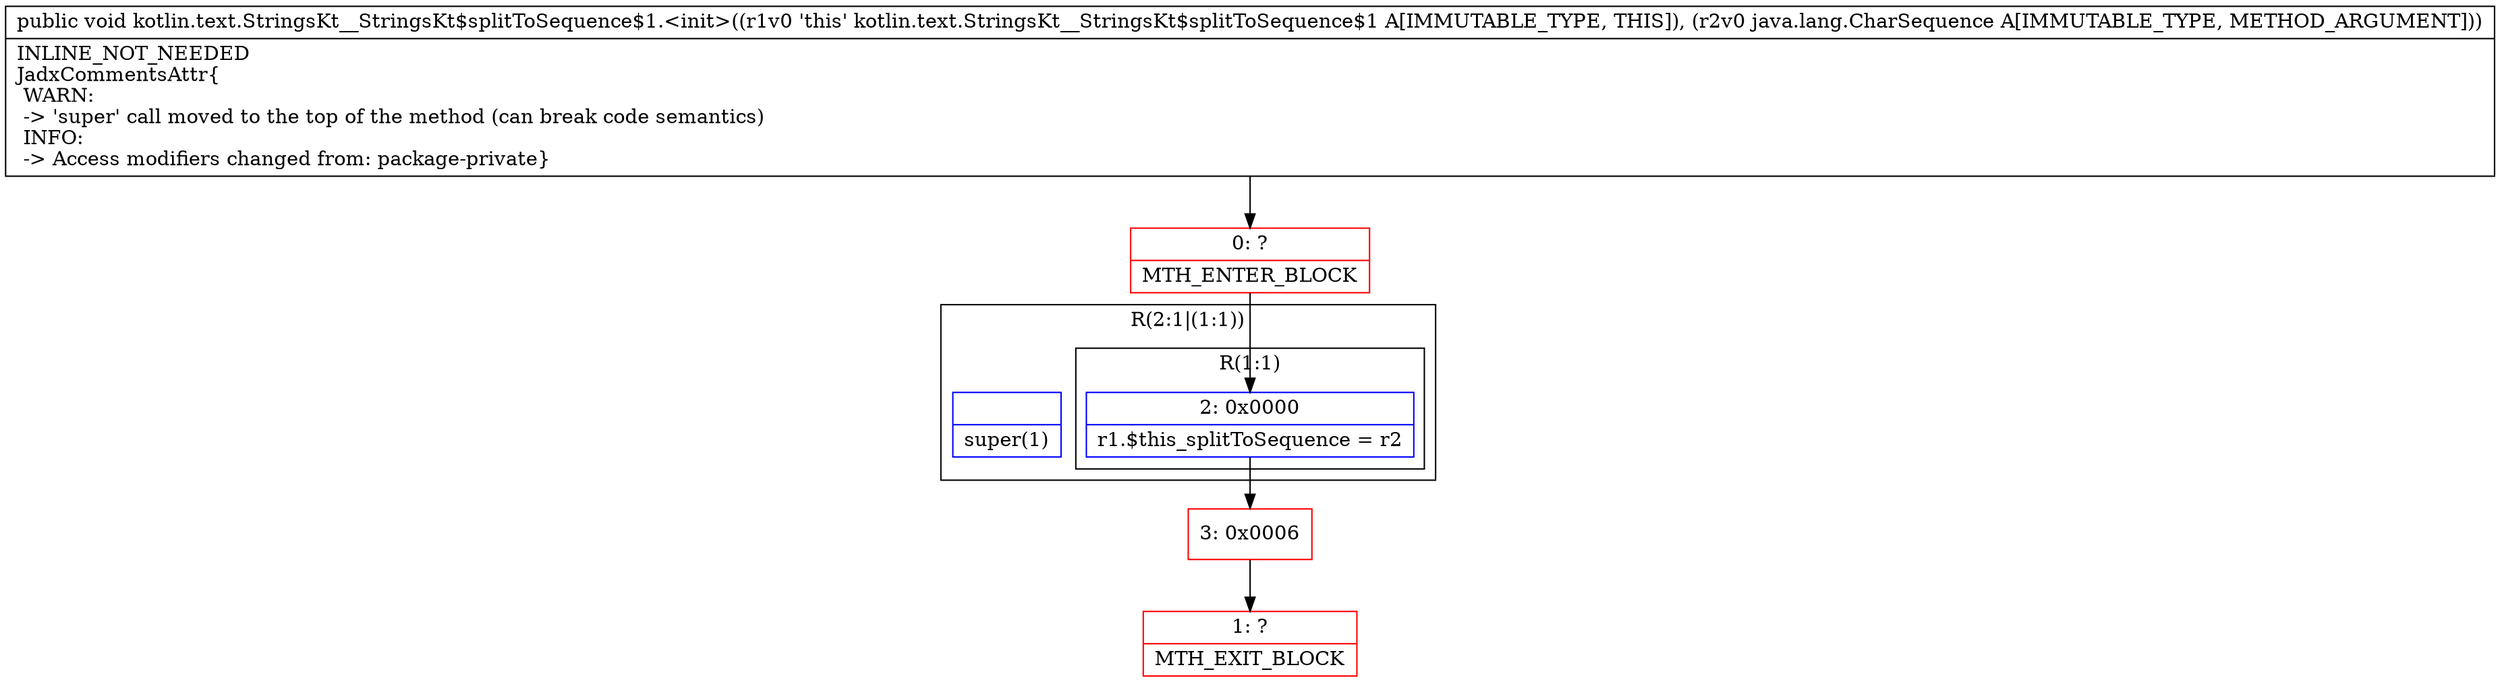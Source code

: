 digraph "CFG forkotlin.text.StringsKt__StringsKt$splitToSequence$1.\<init\>(Ljava\/lang\/CharSequence;)V" {
subgraph cluster_Region_1553205259 {
label = "R(2:1|(1:1))";
node [shape=record,color=blue];
Node_InsnContainer_2071679354 [shape=record,label="{|super(1)\l}"];
subgraph cluster_Region_279480951 {
label = "R(1:1)";
node [shape=record,color=blue];
Node_2 [shape=record,label="{2\:\ 0x0000|r1.$this_splitToSequence = r2\l}"];
}
}
Node_0 [shape=record,color=red,label="{0\:\ ?|MTH_ENTER_BLOCK\l}"];
Node_3 [shape=record,color=red,label="{3\:\ 0x0006}"];
Node_1 [shape=record,color=red,label="{1\:\ ?|MTH_EXIT_BLOCK\l}"];
MethodNode[shape=record,label="{public void kotlin.text.StringsKt__StringsKt$splitToSequence$1.\<init\>((r1v0 'this' kotlin.text.StringsKt__StringsKt$splitToSequence$1 A[IMMUTABLE_TYPE, THIS]), (r2v0 java.lang.CharSequence A[IMMUTABLE_TYPE, METHOD_ARGUMENT]))  | INLINE_NOT_NEEDED\lJadxCommentsAttr\{\l WARN: \l \-\> 'super' call moved to the top of the method (can break code semantics)\l INFO: \l \-\> Access modifiers changed from: package\-private\}\l}"];
MethodNode -> Node_0;Node_2 -> Node_3;
Node_0 -> Node_2;
Node_3 -> Node_1;
}

